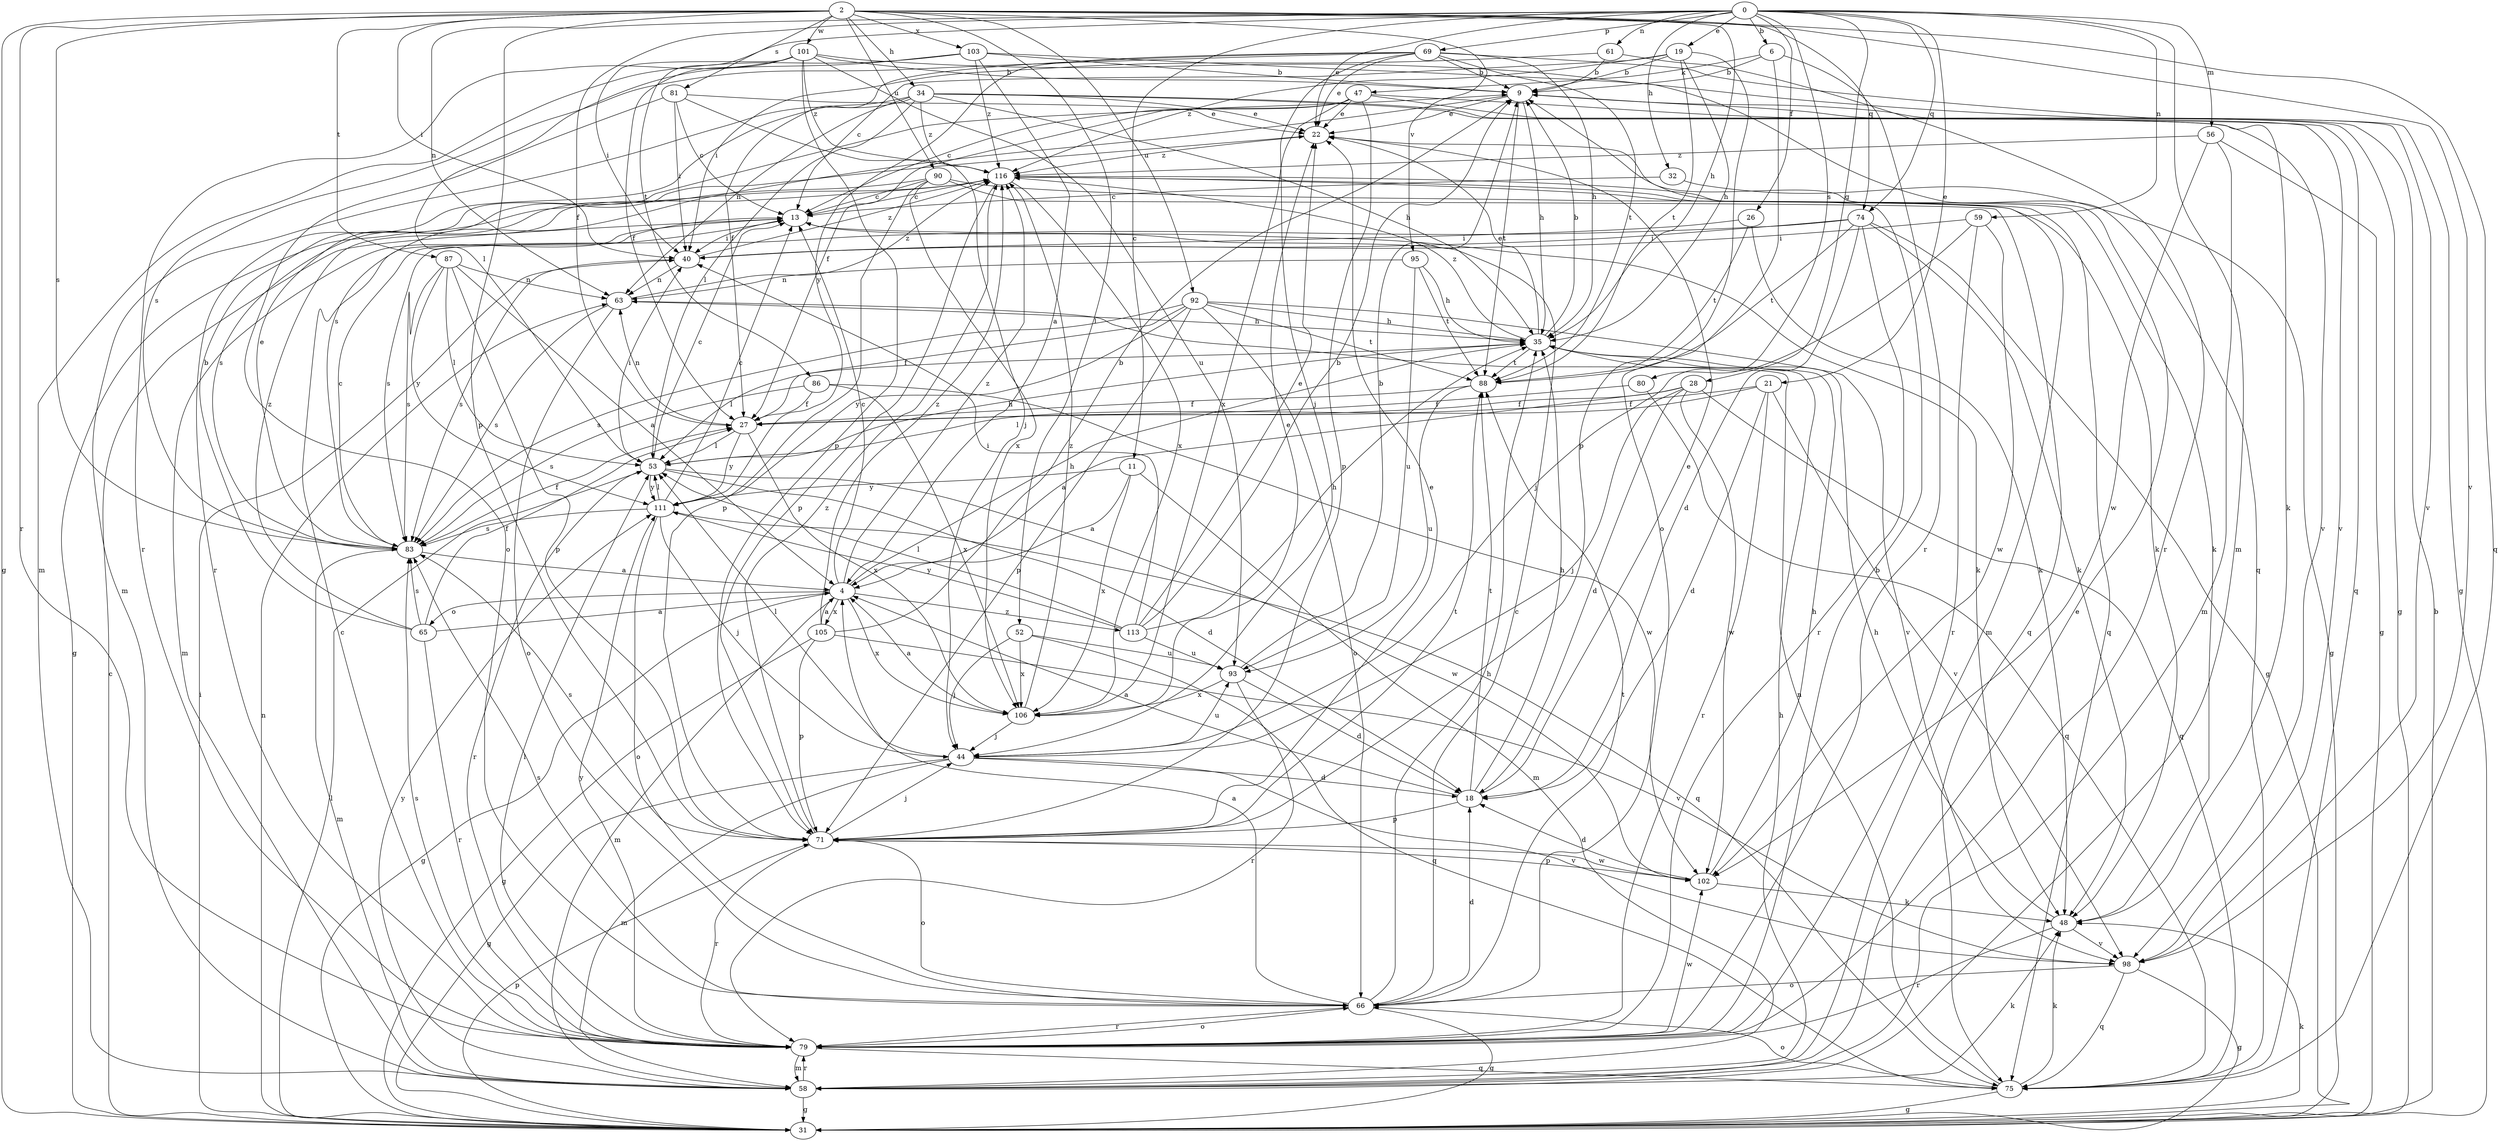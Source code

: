 strict digraph  {
0;
2;
4;
6;
9;
11;
13;
18;
19;
21;
22;
26;
27;
28;
31;
32;
34;
35;
40;
44;
47;
48;
52;
53;
56;
58;
59;
61;
63;
65;
66;
69;
71;
74;
75;
79;
80;
81;
83;
86;
87;
88;
90;
92;
93;
95;
98;
101;
102;
103;
105;
106;
111;
113;
116;
0 -> 6  [label=b];
0 -> 11  [label=c];
0 -> 19  [label=e];
0 -> 21  [label=e];
0 -> 22  [label=e];
0 -> 26  [label=f];
0 -> 27  [label=f];
0 -> 28  [label=g];
0 -> 32  [label=h];
0 -> 56  [label=m];
0 -> 58  [label=m];
0 -> 59  [label=n];
0 -> 61  [label=n];
0 -> 63  [label=n];
0 -> 69  [label=p];
0 -> 74  [label=q];
0 -> 80  [label=s];
0 -> 86  [label=t];
2 -> 31  [label=g];
2 -> 34  [label=h];
2 -> 35  [label=h];
2 -> 40  [label=i];
2 -> 52  [label=l];
2 -> 71  [label=p];
2 -> 74  [label=q];
2 -> 75  [label=q];
2 -> 79  [label=r];
2 -> 81  [label=s];
2 -> 83  [label=s];
2 -> 87  [label=t];
2 -> 90  [label=u];
2 -> 92  [label=u];
2 -> 95  [label=v];
2 -> 98  [label=v];
2 -> 101  [label=w];
2 -> 103  [label=x];
4 -> 13  [label=c];
4 -> 31  [label=g];
4 -> 35  [label=h];
4 -> 58  [label=m];
4 -> 65  [label=o];
4 -> 105  [label=x];
4 -> 106  [label=x];
4 -> 113  [label=z];
4 -> 116  [label=z];
6 -> 9  [label=b];
6 -> 47  [label=k];
6 -> 66  [label=o];
6 -> 79  [label=r];
9 -> 22  [label=e];
9 -> 31  [label=g];
9 -> 35  [label=h];
9 -> 83  [label=s];
9 -> 88  [label=t];
11 -> 4  [label=a];
11 -> 58  [label=m];
11 -> 106  [label=x];
11 -> 111  [label=y];
13 -> 40  [label=i];
13 -> 48  [label=k];
13 -> 58  [label=m];
18 -> 4  [label=a];
18 -> 22  [label=e];
18 -> 35  [label=h];
18 -> 71  [label=p];
18 -> 88  [label=t];
19 -> 9  [label=b];
19 -> 13  [label=c];
19 -> 35  [label=h];
19 -> 71  [label=p];
19 -> 88  [label=t];
19 -> 116  [label=z];
21 -> 18  [label=d];
21 -> 27  [label=f];
21 -> 53  [label=l];
21 -> 79  [label=r];
21 -> 98  [label=v];
22 -> 116  [label=z];
26 -> 40  [label=i];
26 -> 48  [label=k];
26 -> 88  [label=t];
27 -> 53  [label=l];
27 -> 63  [label=n];
27 -> 106  [label=x];
27 -> 111  [label=y];
28 -> 4  [label=a];
28 -> 18  [label=d];
28 -> 27  [label=f];
28 -> 44  [label=j];
28 -> 75  [label=q];
28 -> 102  [label=w];
31 -> 9  [label=b];
31 -> 13  [label=c];
31 -> 40  [label=i];
31 -> 48  [label=k];
31 -> 53  [label=l];
31 -> 63  [label=n];
31 -> 71  [label=p];
32 -> 13  [label=c];
32 -> 31  [label=g];
34 -> 22  [label=e];
34 -> 35  [label=h];
34 -> 48  [label=k];
34 -> 53  [label=l];
34 -> 58  [label=m];
34 -> 63  [label=n];
34 -> 79  [label=r];
34 -> 98  [label=v];
34 -> 116  [label=z];
35 -> 9  [label=b];
35 -> 22  [label=e];
35 -> 53  [label=l];
35 -> 88  [label=t];
35 -> 116  [label=z];
40 -> 63  [label=n];
40 -> 83  [label=s];
40 -> 116  [label=z];
44 -> 18  [label=d];
44 -> 31  [label=g];
44 -> 53  [label=l];
44 -> 58  [label=m];
44 -> 93  [label=u];
44 -> 98  [label=v];
47 -> 13  [label=c];
47 -> 22  [label=e];
47 -> 27  [label=f];
47 -> 71  [label=p];
47 -> 75  [label=q];
47 -> 98  [label=v];
47 -> 106  [label=x];
48 -> 35  [label=h];
48 -> 79  [label=r];
48 -> 98  [label=v];
52 -> 44  [label=j];
52 -> 75  [label=q];
52 -> 93  [label=u];
52 -> 106  [label=x];
53 -> 13  [label=c];
53 -> 18  [label=d];
53 -> 35  [label=h];
53 -> 40  [label=i];
53 -> 79  [label=r];
53 -> 102  [label=w];
53 -> 111  [label=y];
56 -> 31  [label=g];
56 -> 58  [label=m];
56 -> 102  [label=w];
56 -> 116  [label=z];
58 -> 22  [label=e];
58 -> 31  [label=g];
58 -> 35  [label=h];
58 -> 48  [label=k];
58 -> 79  [label=r];
58 -> 111  [label=y];
59 -> 40  [label=i];
59 -> 44  [label=j];
59 -> 79  [label=r];
59 -> 102  [label=w];
61 -> 9  [label=b];
61 -> 40  [label=i];
61 -> 79  [label=r];
63 -> 35  [label=h];
63 -> 66  [label=o];
63 -> 83  [label=s];
63 -> 116  [label=z];
65 -> 4  [label=a];
65 -> 9  [label=b];
65 -> 27  [label=f];
65 -> 79  [label=r];
65 -> 83  [label=s];
65 -> 116  [label=z];
66 -> 4  [label=a];
66 -> 13  [label=c];
66 -> 18  [label=d];
66 -> 31  [label=g];
66 -> 35  [label=h];
66 -> 79  [label=r];
66 -> 83  [label=s];
66 -> 88  [label=t];
69 -> 9  [label=b];
69 -> 22  [label=e];
69 -> 27  [label=f];
69 -> 31  [label=g];
69 -> 35  [label=h];
69 -> 44  [label=j];
69 -> 83  [label=s];
69 -> 88  [label=t];
69 -> 111  [label=y];
71 -> 22  [label=e];
71 -> 44  [label=j];
71 -> 66  [label=o];
71 -> 79  [label=r];
71 -> 83  [label=s];
71 -> 88  [label=t];
71 -> 102  [label=w];
71 -> 116  [label=z];
74 -> 18  [label=d];
74 -> 31  [label=g];
74 -> 40  [label=i];
74 -> 48  [label=k];
74 -> 79  [label=r];
74 -> 83  [label=s];
74 -> 88  [label=t];
75 -> 31  [label=g];
75 -> 48  [label=k];
75 -> 63  [label=n];
75 -> 66  [label=o];
79 -> 9  [label=b];
79 -> 13  [label=c];
79 -> 53  [label=l];
79 -> 58  [label=m];
79 -> 66  [label=o];
79 -> 75  [label=q];
79 -> 83  [label=s];
79 -> 102  [label=w];
79 -> 111  [label=y];
80 -> 27  [label=f];
80 -> 75  [label=q];
81 -> 13  [label=c];
81 -> 22  [label=e];
81 -> 40  [label=i];
81 -> 44  [label=j];
81 -> 66  [label=o];
83 -> 4  [label=a];
83 -> 13  [label=c];
83 -> 22  [label=e];
83 -> 27  [label=f];
83 -> 58  [label=m];
86 -> 27  [label=f];
86 -> 83  [label=s];
86 -> 102  [label=w];
86 -> 106  [label=x];
87 -> 4  [label=a];
87 -> 53  [label=l];
87 -> 63  [label=n];
87 -> 71  [label=p];
87 -> 83  [label=s];
87 -> 111  [label=y];
88 -> 27  [label=f];
88 -> 93  [label=u];
90 -> 13  [label=c];
90 -> 48  [label=k];
90 -> 71  [label=p];
90 -> 75  [label=q];
90 -> 83  [label=s];
90 -> 106  [label=x];
92 -> 27  [label=f];
92 -> 35  [label=h];
92 -> 66  [label=o];
92 -> 71  [label=p];
92 -> 83  [label=s];
92 -> 88  [label=t];
92 -> 98  [label=v];
92 -> 111  [label=y];
93 -> 9  [label=b];
93 -> 18  [label=d];
93 -> 79  [label=r];
93 -> 106  [label=x];
95 -> 35  [label=h];
95 -> 63  [label=n];
95 -> 88  [label=t];
95 -> 93  [label=u];
98 -> 31  [label=g];
98 -> 66  [label=o];
98 -> 75  [label=q];
101 -> 9  [label=b];
101 -> 27  [label=f];
101 -> 40  [label=i];
101 -> 71  [label=p];
101 -> 79  [label=r];
101 -> 93  [label=u];
101 -> 98  [label=v];
101 -> 116  [label=z];
102 -> 18  [label=d];
102 -> 35  [label=h];
102 -> 48  [label=k];
102 -> 71  [label=p];
103 -> 4  [label=a];
103 -> 9  [label=b];
103 -> 53  [label=l];
103 -> 58  [label=m];
103 -> 75  [label=q];
103 -> 116  [label=z];
105 -> 4  [label=a];
105 -> 9  [label=b];
105 -> 31  [label=g];
105 -> 71  [label=p];
105 -> 98  [label=v];
105 -> 116  [label=z];
106 -> 4  [label=a];
106 -> 22  [label=e];
106 -> 44  [label=j];
106 -> 116  [label=z];
111 -> 13  [label=c];
111 -> 44  [label=j];
111 -> 53  [label=l];
111 -> 66  [label=o];
111 -> 75  [label=q];
111 -> 83  [label=s];
113 -> 9  [label=b];
113 -> 22  [label=e];
113 -> 35  [label=h];
113 -> 40  [label=i];
113 -> 53  [label=l];
113 -> 93  [label=u];
113 -> 111  [label=y];
116 -> 13  [label=c];
116 -> 31  [label=g];
116 -> 48  [label=k];
116 -> 58  [label=m];
116 -> 71  [label=p];
116 -> 75  [label=q];
116 -> 106  [label=x];
}

